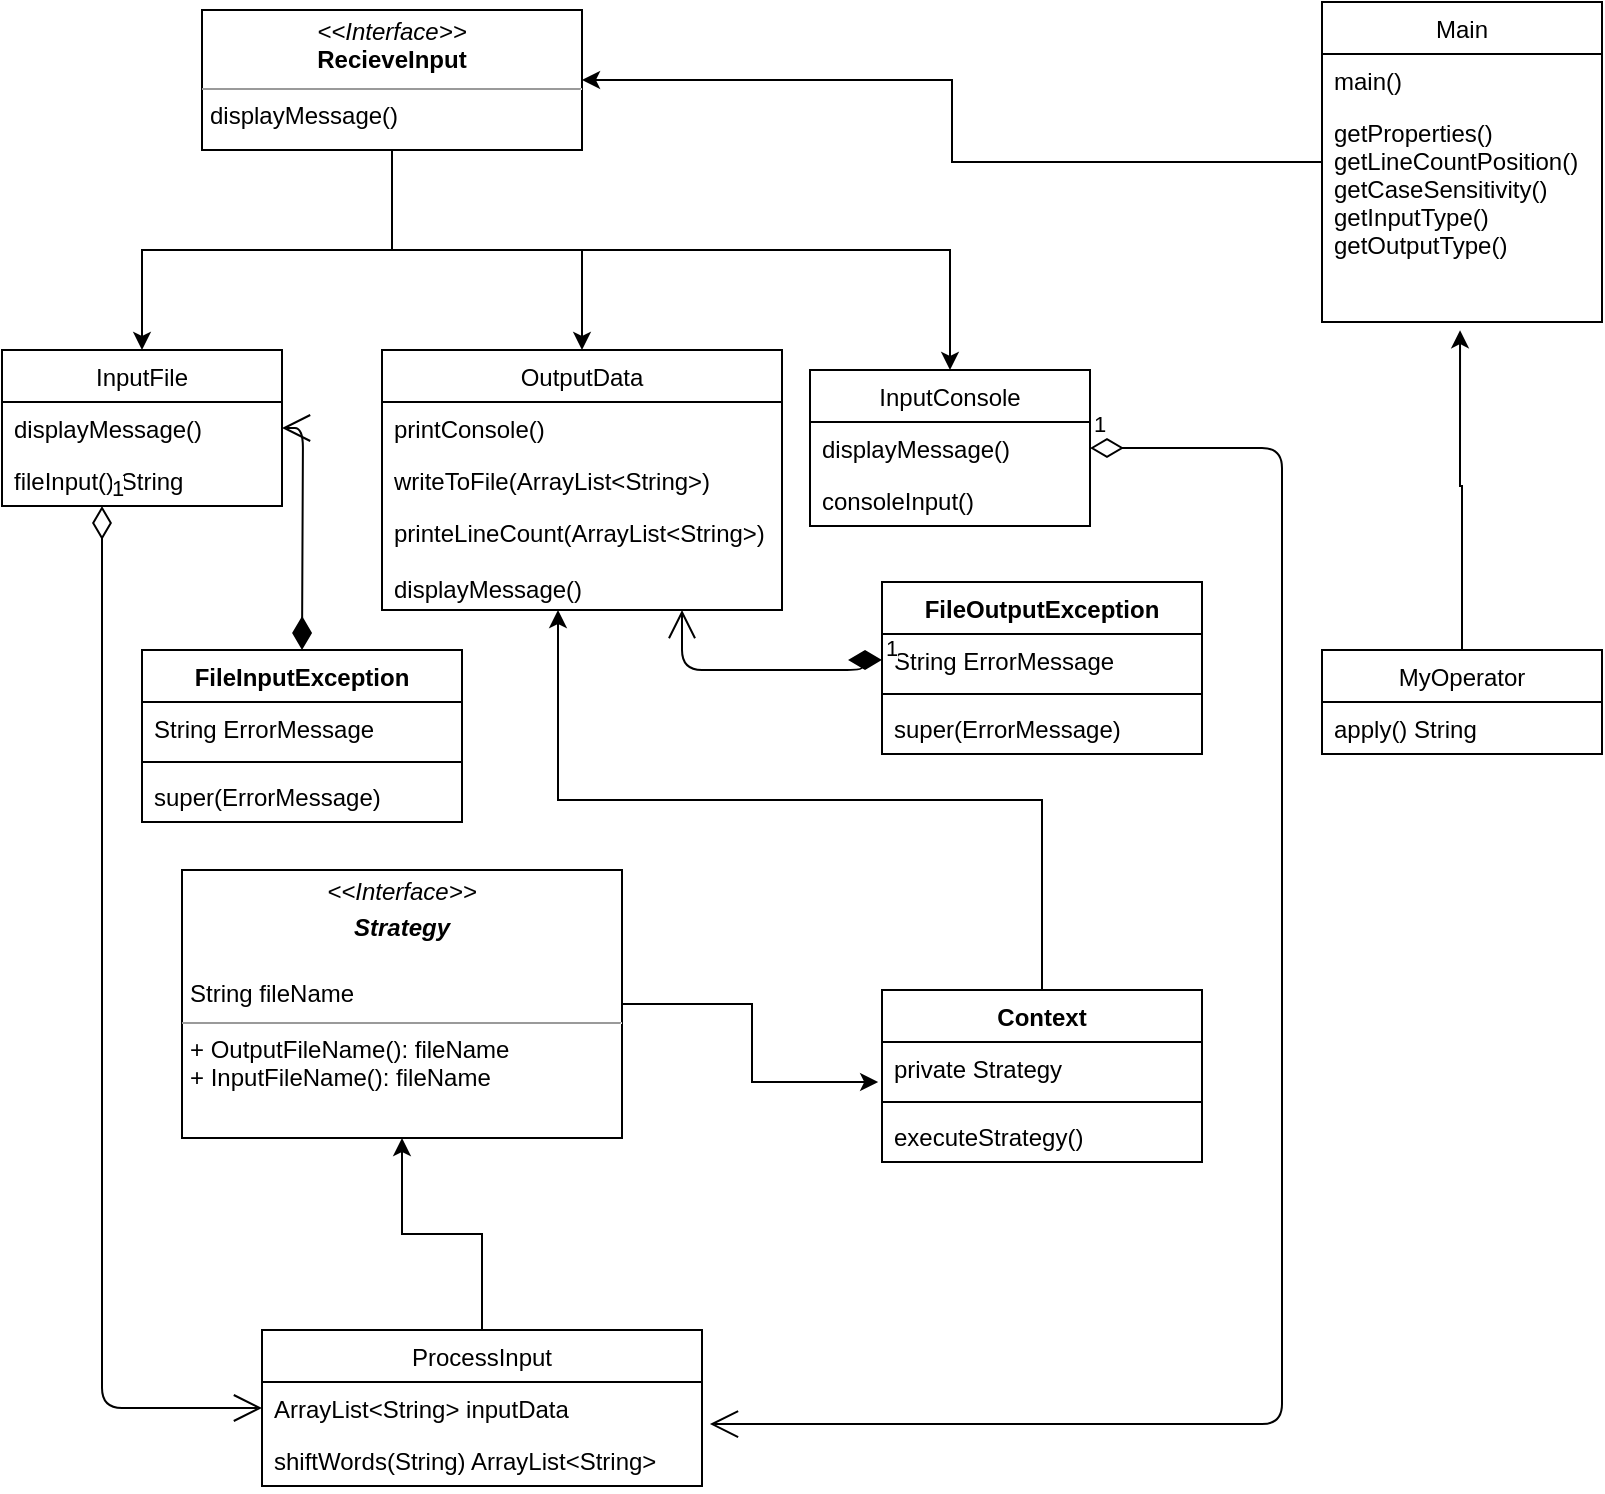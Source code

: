 <mxfile version="14.2.9" type="device"><diagram id="NTHWfSw6jybbWbvZj_ut" name="Page-1"><mxGraphModel dx="1208" dy="747" grid="1" gridSize="10" guides="1" tooltips="1" connect="1" arrows="1" fold="1" page="1" pageScale="1" pageWidth="827" pageHeight="1169" math="0" shadow="0"><root><mxCell id="0"/><mxCell id="1" parent="0"/><mxCell id="-CeNPXvU63LtYV-dHyfd-5" value="InputConsole" style="swimlane;fontStyle=0;childLayout=stackLayout;horizontal=1;startSize=26;fillColor=none;horizontalStack=0;resizeParent=1;resizeParentMax=0;resizeLast=0;collapsible=1;marginBottom=0;" vertex="1" parent="1"><mxGeometry x="414" y="230" width="140" height="78" as="geometry"/></mxCell><mxCell id="-CeNPXvU63LtYV-dHyfd-6" value="displayMessage()" style="text;strokeColor=none;fillColor=none;align=left;verticalAlign=top;spacingLeft=4;spacingRight=4;overflow=hidden;rotatable=0;points=[[0,0.5],[1,0.5]];portConstraint=eastwest;" vertex="1" parent="-CeNPXvU63LtYV-dHyfd-5"><mxGeometry y="26" width="140" height="26" as="geometry"/></mxCell><mxCell id="-CeNPXvU63LtYV-dHyfd-7" value="consoleInput()" style="text;strokeColor=none;fillColor=none;align=left;verticalAlign=top;spacingLeft=4;spacingRight=4;overflow=hidden;rotatable=0;points=[[0,0.5],[1,0.5]];portConstraint=eastwest;" vertex="1" parent="-CeNPXvU63LtYV-dHyfd-5"><mxGeometry y="52" width="140" height="26" as="geometry"/></mxCell><mxCell id="-CeNPXvU63LtYV-dHyfd-9" value="InputFile" style="swimlane;fontStyle=0;childLayout=stackLayout;horizontal=1;startSize=26;fillColor=none;horizontalStack=0;resizeParent=1;resizeParentMax=0;resizeLast=0;collapsible=1;marginBottom=0;" vertex="1" parent="1"><mxGeometry x="10" y="220" width="140" height="78" as="geometry"/></mxCell><mxCell id="-CeNPXvU63LtYV-dHyfd-10" value="displayMessage()" style="text;strokeColor=none;fillColor=none;align=left;verticalAlign=top;spacingLeft=4;spacingRight=4;overflow=hidden;rotatable=0;points=[[0,0.5],[1,0.5]];portConstraint=eastwest;" vertex="1" parent="-CeNPXvU63LtYV-dHyfd-9"><mxGeometry y="26" width="140" height="26" as="geometry"/></mxCell><mxCell id="-CeNPXvU63LtYV-dHyfd-11" value="fileInput() String" style="text;strokeColor=none;fillColor=none;align=left;verticalAlign=top;spacingLeft=4;spacingRight=4;overflow=hidden;rotatable=0;points=[[0,0.5],[1,0.5]];portConstraint=eastwest;" vertex="1" parent="-CeNPXvU63LtYV-dHyfd-9"><mxGeometry y="52" width="140" height="26" as="geometry"/></mxCell><mxCell id="-CeNPXvU63LtYV-dHyfd-48" style="edgeStyle=orthogonalEdgeStyle;rounded=0;orthogonalLoop=1;jettySize=auto;html=1;entryX=1;entryY=0.5;entryDx=0;entryDy=0;" edge="1" parent="1" source="-CeNPXvU63LtYV-dHyfd-13" target="-CeNPXvU63LtYV-dHyfd-29"><mxGeometry relative="1" as="geometry"/></mxCell><mxCell id="-CeNPXvU63LtYV-dHyfd-13" value="Main" style="swimlane;fontStyle=0;childLayout=stackLayout;horizontal=1;startSize=26;fillColor=none;horizontalStack=0;resizeParent=1;resizeParentMax=0;resizeLast=0;collapsible=1;marginBottom=0;" vertex="1" parent="1"><mxGeometry x="670" y="46" width="140" height="160" as="geometry"/></mxCell><mxCell id="-CeNPXvU63LtYV-dHyfd-14" value="main()" style="text;strokeColor=none;fillColor=none;align=left;verticalAlign=top;spacingLeft=4;spacingRight=4;overflow=hidden;rotatable=0;points=[[0,0.5],[1,0.5]];portConstraint=eastwest;" vertex="1" parent="-CeNPXvU63LtYV-dHyfd-13"><mxGeometry y="26" width="140" height="26" as="geometry"/></mxCell><mxCell id="-CeNPXvU63LtYV-dHyfd-16" value="getProperties()&#xa;getLineCountPosition()&#xa;getCaseSensitivity()&#xa;getInputType()&#xa;getOutputType()" style="text;strokeColor=none;fillColor=none;align=left;verticalAlign=top;spacingLeft=4;spacingRight=4;overflow=hidden;rotatable=0;points=[[0,0.5],[1,0.5]];portConstraint=eastwest;" vertex="1" parent="-CeNPXvU63LtYV-dHyfd-13"><mxGeometry y="52" width="140" height="108" as="geometry"/></mxCell><mxCell id="-CeNPXvU63LtYV-dHyfd-47" style="edgeStyle=orthogonalEdgeStyle;rounded=0;orthogonalLoop=1;jettySize=auto;html=1;entryX=0.493;entryY=1.038;entryDx=0;entryDy=0;entryPerimeter=0;" edge="1" parent="1" source="-CeNPXvU63LtYV-dHyfd-17" target="-CeNPXvU63LtYV-dHyfd-16"><mxGeometry relative="1" as="geometry"><Array as="points"><mxPoint x="740" y="288"/><mxPoint x="739" y="288"/></Array></mxGeometry></mxCell><mxCell id="-CeNPXvU63LtYV-dHyfd-17" value="MyOperator" style="swimlane;fontStyle=0;childLayout=stackLayout;horizontal=1;startSize=26;fillColor=none;horizontalStack=0;resizeParent=1;resizeParentMax=0;resizeLast=0;collapsible=1;marginBottom=0;" vertex="1" parent="1"><mxGeometry x="670" y="370" width="140" height="52" as="geometry"/></mxCell><mxCell id="-CeNPXvU63LtYV-dHyfd-18" value="apply() String" style="text;strokeColor=none;fillColor=none;align=left;verticalAlign=top;spacingLeft=4;spacingRight=4;overflow=hidden;rotatable=0;points=[[0,0.5],[1,0.5]];portConstraint=eastwest;" vertex="1" parent="-CeNPXvU63LtYV-dHyfd-17"><mxGeometry y="26" width="140" height="26" as="geometry"/></mxCell><mxCell id="-CeNPXvU63LtYV-dHyfd-53" style="edgeStyle=orthogonalEdgeStyle;rounded=0;orthogonalLoop=1;jettySize=auto;html=1;entryX=0.5;entryY=1;entryDx=0;entryDy=0;" edge="1" parent="1" source="-CeNPXvU63LtYV-dHyfd-25" target="-CeNPXvU63LtYV-dHyfd-43"><mxGeometry relative="1" as="geometry"/></mxCell><mxCell id="-CeNPXvU63LtYV-dHyfd-25" value="ProcessInput" style="swimlane;fontStyle=0;childLayout=stackLayout;horizontal=1;startSize=26;fillColor=none;horizontalStack=0;resizeParent=1;resizeParentMax=0;resizeLast=0;collapsible=1;marginBottom=0;" vertex="1" parent="1"><mxGeometry x="140" y="710" width="220" height="78" as="geometry"/></mxCell><mxCell id="-CeNPXvU63LtYV-dHyfd-26" value="ArrayList&lt;String&gt; inputData" style="text;strokeColor=none;fillColor=none;align=left;verticalAlign=top;spacingLeft=4;spacingRight=4;overflow=hidden;rotatable=0;points=[[0,0.5],[1,0.5]];portConstraint=eastwest;" vertex="1" parent="-CeNPXvU63LtYV-dHyfd-25"><mxGeometry y="26" width="220" height="26" as="geometry"/></mxCell><mxCell id="-CeNPXvU63LtYV-dHyfd-27" value="shiftWords(String) ArrayList&lt;String&gt;" style="text;strokeColor=none;fillColor=none;align=left;verticalAlign=top;spacingLeft=4;spacingRight=4;overflow=hidden;rotatable=0;points=[[0,0.5],[1,0.5]];portConstraint=eastwest;" vertex="1" parent="-CeNPXvU63LtYV-dHyfd-25"><mxGeometry y="52" width="220" height="26" as="geometry"/></mxCell><mxCell id="-CeNPXvU63LtYV-dHyfd-40" style="edgeStyle=orthogonalEdgeStyle;rounded=0;orthogonalLoop=1;jettySize=auto;html=1;" edge="1" parent="1" source="-CeNPXvU63LtYV-dHyfd-29" target="-CeNPXvU63LtYV-dHyfd-33"><mxGeometry relative="1" as="geometry"><Array as="points"><mxPoint x="205" y="170"/><mxPoint x="300" y="170"/></Array></mxGeometry></mxCell><mxCell id="-CeNPXvU63LtYV-dHyfd-41" style="edgeStyle=orthogonalEdgeStyle;rounded=0;orthogonalLoop=1;jettySize=auto;html=1;exitX=0.5;exitY=1;exitDx=0;exitDy=0;" edge="1" parent="1" source="-CeNPXvU63LtYV-dHyfd-29" target="-CeNPXvU63LtYV-dHyfd-9"><mxGeometry relative="1" as="geometry"/></mxCell><mxCell id="-CeNPXvU63LtYV-dHyfd-45" style="edgeStyle=orthogonalEdgeStyle;rounded=0;orthogonalLoop=1;jettySize=auto;html=1;exitX=0.5;exitY=1;exitDx=0;exitDy=0;" edge="1" parent="1" source="-CeNPXvU63LtYV-dHyfd-29" target="-CeNPXvU63LtYV-dHyfd-5"><mxGeometry relative="1" as="geometry"><Array as="points"><mxPoint x="205" y="170"/><mxPoint x="484" y="170"/></Array></mxGeometry></mxCell><mxCell id="-CeNPXvU63LtYV-dHyfd-29" value="&lt;p style=&quot;margin: 0px ; margin-top: 4px ; text-align: center&quot;&gt;&lt;i&gt;&amp;lt;&amp;lt;Interface&amp;gt;&amp;gt;&lt;/i&gt;&lt;br&gt;&lt;b&gt;RecieveInput&lt;/b&gt;&lt;/p&gt;&lt;hr size=&quot;1&quot;&gt;&lt;p style=&quot;margin: 0px ; margin-left: 4px&quot;&gt;&lt;/p&gt;&lt;p style=&quot;margin: 0px ; margin-left: 4px&quot;&gt;displayMessage()&lt;/p&gt;" style="verticalAlign=top;align=left;overflow=fill;fontSize=12;fontFamily=Helvetica;html=1;" vertex="1" parent="1"><mxGeometry x="110" y="50" width="190" height="70" as="geometry"/></mxCell><mxCell id="-CeNPXvU63LtYV-dHyfd-33" value="OutputData" style="swimlane;fontStyle=0;childLayout=stackLayout;horizontal=1;startSize=26;fillColor=none;horizontalStack=0;resizeParent=1;resizeParentMax=0;resizeLast=0;collapsible=1;marginBottom=0;" vertex="1" parent="1"><mxGeometry x="200" y="220" width="200" height="130" as="geometry"/></mxCell><mxCell id="-CeNPXvU63LtYV-dHyfd-34" value="printConsole()" style="text;strokeColor=none;fillColor=none;align=left;verticalAlign=top;spacingLeft=4;spacingRight=4;overflow=hidden;rotatable=0;points=[[0,0.5],[1,0.5]];portConstraint=eastwest;" vertex="1" parent="-CeNPXvU63LtYV-dHyfd-33"><mxGeometry y="26" width="200" height="26" as="geometry"/></mxCell><mxCell id="-CeNPXvU63LtYV-dHyfd-35" value="writeToFile(ArrayList&lt;String&gt;)" style="text;strokeColor=none;fillColor=none;align=left;verticalAlign=top;spacingLeft=4;spacingRight=4;overflow=hidden;rotatable=0;points=[[0,0.5],[1,0.5]];portConstraint=eastwest;" vertex="1" parent="-CeNPXvU63LtYV-dHyfd-33"><mxGeometry y="52" width="200" height="26" as="geometry"/></mxCell><mxCell id="-CeNPXvU63LtYV-dHyfd-36" value="printeLineCount(ArrayList&lt;String&gt;) &#xa;&#xa;displayMessage()&#xa;" style="text;strokeColor=none;fillColor=none;align=left;verticalAlign=top;spacingLeft=4;spacingRight=4;overflow=hidden;rotatable=0;points=[[0,0.5],[1,0.5]];portConstraint=eastwest;" vertex="1" parent="-CeNPXvU63LtYV-dHyfd-33"><mxGeometry y="78" width="200" height="52" as="geometry"/></mxCell><mxCell id="-CeNPXvU63LtYV-dHyfd-78" style="edgeStyle=orthogonalEdgeStyle;rounded=0;orthogonalLoop=1;jettySize=auto;html=1;entryX=-0.012;entryY=0.769;entryDx=0;entryDy=0;entryPerimeter=0;" edge="1" parent="1" source="-CeNPXvU63LtYV-dHyfd-43" target="-CeNPXvU63LtYV-dHyfd-55"><mxGeometry relative="1" as="geometry"/></mxCell><mxCell id="-CeNPXvU63LtYV-dHyfd-43" value="&lt;p style=&quot;margin: 0px ; margin-top: 4px ; text-align: center&quot;&gt;&lt;i&gt;&amp;lt;&amp;lt;Interface&amp;gt;&amp;gt;&lt;/i&gt;&lt;br&gt;&lt;/p&gt;&lt;p style=&quot;margin: 0px ; margin-top: 4px ; text-align: center&quot;&gt;&lt;i&gt;&lt;b&gt;Strategy&lt;/b&gt;&lt;/i&gt;&lt;/p&gt;&lt;p style=&quot;margin: 0px ; margin-top: 4px ; text-align: center&quot;&gt;&lt;i&gt;&lt;b&gt;&lt;br&gt;&lt;/b&gt;&lt;/i&gt;&lt;/p&gt;&lt;p style=&quot;margin: 0px ; margin-left: 4px&quot;&gt;String fileName&lt;/p&gt;&lt;hr size=&quot;1&quot;&gt;&lt;p style=&quot;margin: 0px ; margin-left: 4px&quot;&gt;+ OutputFileName(): fileName&lt;br&gt;&lt;/p&gt;&lt;p style=&quot;margin: 0px ; margin-left: 4px&quot;&gt;+ InputFileName(): fileName&lt;br&gt;&lt;/p&gt;" style="verticalAlign=top;align=left;overflow=fill;fontSize=12;fontFamily=Helvetica;html=1;" vertex="1" parent="1"><mxGeometry x="100" y="480" width="220" height="134" as="geometry"/></mxCell><mxCell id="-CeNPXvU63LtYV-dHyfd-61" style="edgeStyle=orthogonalEdgeStyle;rounded=0;orthogonalLoop=1;jettySize=auto;html=1;entryX=0.44;entryY=1;entryDx=0;entryDy=0;entryPerimeter=0;" edge="1" parent="1" source="-CeNPXvU63LtYV-dHyfd-54" target="-CeNPXvU63LtYV-dHyfd-36"><mxGeometry relative="1" as="geometry"/></mxCell><mxCell id="-CeNPXvU63LtYV-dHyfd-54" value="Context" style="swimlane;fontStyle=1;align=center;verticalAlign=top;childLayout=stackLayout;horizontal=1;startSize=26;horizontalStack=0;resizeParent=1;resizeParentMax=0;resizeLast=0;collapsible=1;marginBottom=0;" vertex="1" parent="1"><mxGeometry x="450" y="540" width="160" height="86" as="geometry"/></mxCell><mxCell id="-CeNPXvU63LtYV-dHyfd-55" value="private Strategy" style="text;strokeColor=none;fillColor=none;align=left;verticalAlign=top;spacingLeft=4;spacingRight=4;overflow=hidden;rotatable=0;points=[[0,0.5],[1,0.5]];portConstraint=eastwest;" vertex="1" parent="-CeNPXvU63LtYV-dHyfd-54"><mxGeometry y="26" width="160" height="26" as="geometry"/></mxCell><mxCell id="-CeNPXvU63LtYV-dHyfd-56" value="" style="line;strokeWidth=1;fillColor=none;align=left;verticalAlign=middle;spacingTop=-1;spacingLeft=3;spacingRight=3;rotatable=0;labelPosition=right;points=[];portConstraint=eastwest;" vertex="1" parent="-CeNPXvU63LtYV-dHyfd-54"><mxGeometry y="52" width="160" height="8" as="geometry"/></mxCell><mxCell id="-CeNPXvU63LtYV-dHyfd-57" value="executeStrategy() " style="text;strokeColor=none;fillColor=none;align=left;verticalAlign=top;spacingLeft=4;spacingRight=4;overflow=hidden;rotatable=0;points=[[0,0.5],[1,0.5]];portConstraint=eastwest;" vertex="1" parent="-CeNPXvU63LtYV-dHyfd-54"><mxGeometry y="60" width="160" height="26" as="geometry"/></mxCell><mxCell id="-CeNPXvU63LtYV-dHyfd-63" value="FileInputException" style="swimlane;fontStyle=1;align=center;verticalAlign=top;childLayout=stackLayout;horizontal=1;startSize=26;horizontalStack=0;resizeParent=1;resizeParentMax=0;resizeLast=0;collapsible=1;marginBottom=0;" vertex="1" parent="1"><mxGeometry x="80" y="370" width="160" height="86" as="geometry"/></mxCell><mxCell id="-CeNPXvU63LtYV-dHyfd-82" value="" style="endArrow=open;html=1;endSize=12;startArrow=diamondThin;startSize=14;startFill=1;edgeStyle=orthogonalEdgeStyle;align=left;verticalAlign=bottom;entryX=1;entryY=0.5;entryDx=0;entryDy=0;" edge="1" parent="-CeNPXvU63LtYV-dHyfd-63" target="-CeNPXvU63LtYV-dHyfd-10"><mxGeometry x="-1" y="3" relative="1" as="geometry"><mxPoint x="80" as="sourcePoint"/><mxPoint x="240" as="targetPoint"/></mxGeometry></mxCell><mxCell id="-CeNPXvU63LtYV-dHyfd-64" value="String ErrorMessage" style="text;strokeColor=none;fillColor=none;align=left;verticalAlign=top;spacingLeft=4;spacingRight=4;overflow=hidden;rotatable=0;points=[[0,0.5],[1,0.5]];portConstraint=eastwest;" vertex="1" parent="-CeNPXvU63LtYV-dHyfd-63"><mxGeometry y="26" width="160" height="26" as="geometry"/></mxCell><mxCell id="-CeNPXvU63LtYV-dHyfd-65" value="" style="line;strokeWidth=1;fillColor=none;align=left;verticalAlign=middle;spacingTop=-1;spacingLeft=3;spacingRight=3;rotatable=0;labelPosition=right;points=[];portConstraint=eastwest;" vertex="1" parent="-CeNPXvU63LtYV-dHyfd-63"><mxGeometry y="52" width="160" height="8" as="geometry"/></mxCell><mxCell id="-CeNPXvU63LtYV-dHyfd-66" value="super(ErrorMessage)" style="text;strokeColor=none;fillColor=none;align=left;verticalAlign=top;spacingLeft=4;spacingRight=4;overflow=hidden;rotatable=0;points=[[0,0.5],[1,0.5]];portConstraint=eastwest;" vertex="1" parent="-CeNPXvU63LtYV-dHyfd-63"><mxGeometry y="60" width="160" height="26" as="geometry"/></mxCell><mxCell id="-CeNPXvU63LtYV-dHyfd-67" value="FileOutputException" style="swimlane;fontStyle=1;align=center;verticalAlign=top;childLayout=stackLayout;horizontal=1;startSize=26;horizontalStack=0;resizeParent=1;resizeParentMax=0;resizeLast=0;collapsible=1;marginBottom=0;" vertex="1" parent="1"><mxGeometry x="450" y="336" width="160" height="86" as="geometry"/></mxCell><mxCell id="-CeNPXvU63LtYV-dHyfd-68" value="String ErrorMessage" style="text;strokeColor=none;fillColor=none;align=left;verticalAlign=top;spacingLeft=4;spacingRight=4;overflow=hidden;rotatable=0;points=[[0,0.5],[1,0.5]];portConstraint=eastwest;" vertex="1" parent="-CeNPXvU63LtYV-dHyfd-67"><mxGeometry y="26" width="160" height="26" as="geometry"/></mxCell><mxCell id="-CeNPXvU63LtYV-dHyfd-69" value="" style="line;strokeWidth=1;fillColor=none;align=left;verticalAlign=middle;spacingTop=-1;spacingLeft=3;spacingRight=3;rotatable=0;labelPosition=right;points=[];portConstraint=eastwest;" vertex="1" parent="-CeNPXvU63LtYV-dHyfd-67"><mxGeometry y="52" width="160" height="8" as="geometry"/></mxCell><mxCell id="-CeNPXvU63LtYV-dHyfd-70" value="super(ErrorMessage)" style="text;strokeColor=none;fillColor=none;align=left;verticalAlign=top;spacingLeft=4;spacingRight=4;overflow=hidden;rotatable=0;points=[[0,0.5],[1,0.5]];portConstraint=eastwest;" vertex="1" parent="-CeNPXvU63LtYV-dHyfd-67"><mxGeometry y="60" width="160" height="26" as="geometry"/></mxCell><mxCell id="-CeNPXvU63LtYV-dHyfd-76" value="1" style="endArrow=open;html=1;endSize=12;startArrow=diamondThin;startSize=14;startFill=0;edgeStyle=orthogonalEdgeStyle;align=left;verticalAlign=bottom;exitX=1;exitY=0.5;exitDx=0;exitDy=0;entryX=1.018;entryY=0.808;entryDx=0;entryDy=0;entryPerimeter=0;" edge="1" parent="1" source="-CeNPXvU63LtYV-dHyfd-6" target="-CeNPXvU63LtYV-dHyfd-26"><mxGeometry x="-1" y="3" relative="1" as="geometry"><mxPoint x="480" y="790" as="sourcePoint"/><mxPoint x="640" y="790" as="targetPoint"/><Array as="points"><mxPoint x="650" y="269"/><mxPoint x="650" y="757"/></Array></mxGeometry></mxCell><mxCell id="-CeNPXvU63LtYV-dHyfd-77" value="1" style="endArrow=open;html=1;endSize=12;startArrow=diamondThin;startSize=14;startFill=0;edgeStyle=orthogonalEdgeStyle;align=left;verticalAlign=bottom;entryX=0;entryY=0.5;entryDx=0;entryDy=0;" edge="1" parent="1" source="-CeNPXvU63LtYV-dHyfd-11" target="-CeNPXvU63LtYV-dHyfd-26"><mxGeometry x="-1" y="3" relative="1" as="geometry"><mxPoint x="10" y="680" as="sourcePoint"/><mxPoint x="60" y="770" as="targetPoint"/><Array as="points"><mxPoint x="60" y="749"/></Array></mxGeometry></mxCell><mxCell id="-CeNPXvU63LtYV-dHyfd-80" value="1" style="endArrow=open;html=1;endSize=12;startArrow=diamondThin;startSize=14;startFill=1;edgeStyle=orthogonalEdgeStyle;align=left;verticalAlign=bottom;exitX=0;exitY=0.5;exitDx=0;exitDy=0;" edge="1" parent="1" source="-CeNPXvU63LtYV-dHyfd-68" target="-CeNPXvU63LtYV-dHyfd-36"><mxGeometry x="-1" y="3" relative="1" as="geometry"><mxPoint x="440" y="380" as="sourcePoint"/><mxPoint x="490" y="460" as="targetPoint"/><Array as="points"><mxPoint x="440" y="375"/><mxPoint x="440" y="380"/><mxPoint x="350" y="380"/></Array></mxGeometry></mxCell></root></mxGraphModel></diagram></mxfile>